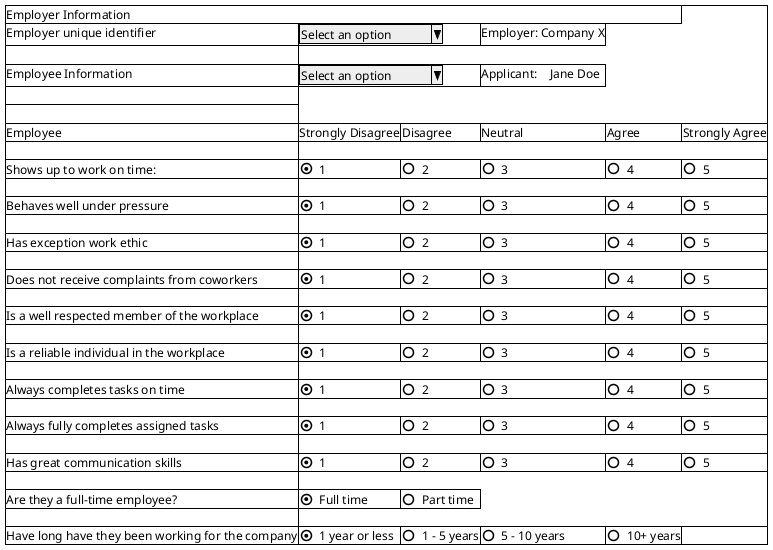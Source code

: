 
@startsalt
{#
    Employer Information | * | * | * | *
    Employer unique identifier | ^Select an option^ | * |Employer: Company X
    .
    Employee Information |^Select an option^ | * |Applicant:    Jane Doe 
    .
    .
    Employee | Strongly Disagree |Disagree|Neutral|Agree|Strongly Agree 
    .
    Shows up to work on time: | (X) 1 | () 2 | () 3 | () 4 | () 5
    .
    Behaves well under pressure | (X) 1 | () 2 | () 3 | () 4 | () 5
    .
    Has exception work ethic | (X) 1 | () 2 | () 3 | () 4 | () 5
    .
    Does not receive complaints from coworkers | (X) 1 | () 2 | () 3 | () 4 | () 5
    .
    Is a well respected member of the workplace | (X) 1 | () 2 | () 3 | () 4 | () 5
    .
    Is a reliable individual in the workplace | (X) 1 | () 2 | () 3 | () 4 | () 5
    .
    Always completes tasks on time | (X) 1 | () 2 | () 3 | () 4 | () 5
    .
    Always fully completes assigned tasks | (X) 1 | () 2 | () 3 | () 4 | () 5
    .
    Has great communication skills | (X) 1 | () 2 | () 3 | () 4 | () 5
    .
    Are they a full-time employee? | (X) Full time | () Part time
    .
    Have long have they been working for the company| (X) 1 year or less | () 1 - 5 years | () 5 - 10 years | () 10+ years | .

}
@endsalt